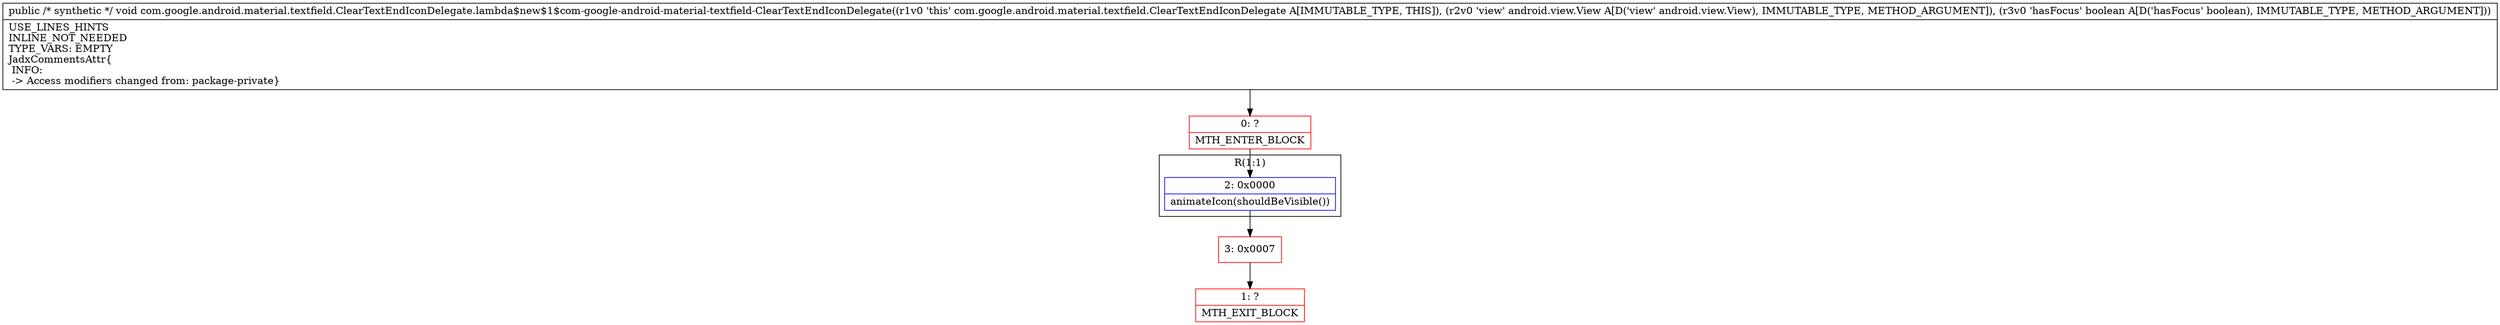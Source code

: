 digraph "CFG forcom.google.android.material.textfield.ClearTextEndIconDelegate.lambda$new$1$com\-google\-android\-material\-textfield\-ClearTextEndIconDelegate(Landroid\/view\/View;Z)V" {
subgraph cluster_Region_1071858551 {
label = "R(1:1)";
node [shape=record,color=blue];
Node_2 [shape=record,label="{2\:\ 0x0000|animateIcon(shouldBeVisible())\l}"];
}
Node_0 [shape=record,color=red,label="{0\:\ ?|MTH_ENTER_BLOCK\l}"];
Node_3 [shape=record,color=red,label="{3\:\ 0x0007}"];
Node_1 [shape=record,color=red,label="{1\:\ ?|MTH_EXIT_BLOCK\l}"];
MethodNode[shape=record,label="{public \/* synthetic *\/ void com.google.android.material.textfield.ClearTextEndIconDelegate.lambda$new$1$com\-google\-android\-material\-textfield\-ClearTextEndIconDelegate((r1v0 'this' com.google.android.material.textfield.ClearTextEndIconDelegate A[IMMUTABLE_TYPE, THIS]), (r2v0 'view' android.view.View A[D('view' android.view.View), IMMUTABLE_TYPE, METHOD_ARGUMENT]), (r3v0 'hasFocus' boolean A[D('hasFocus' boolean), IMMUTABLE_TYPE, METHOD_ARGUMENT]))  | USE_LINES_HINTS\lINLINE_NOT_NEEDED\lTYPE_VARS: EMPTY\lJadxCommentsAttr\{\l INFO: \l \-\> Access modifiers changed from: package\-private\}\l}"];
MethodNode -> Node_0;Node_2 -> Node_3;
Node_0 -> Node_2;
Node_3 -> Node_1;
}

